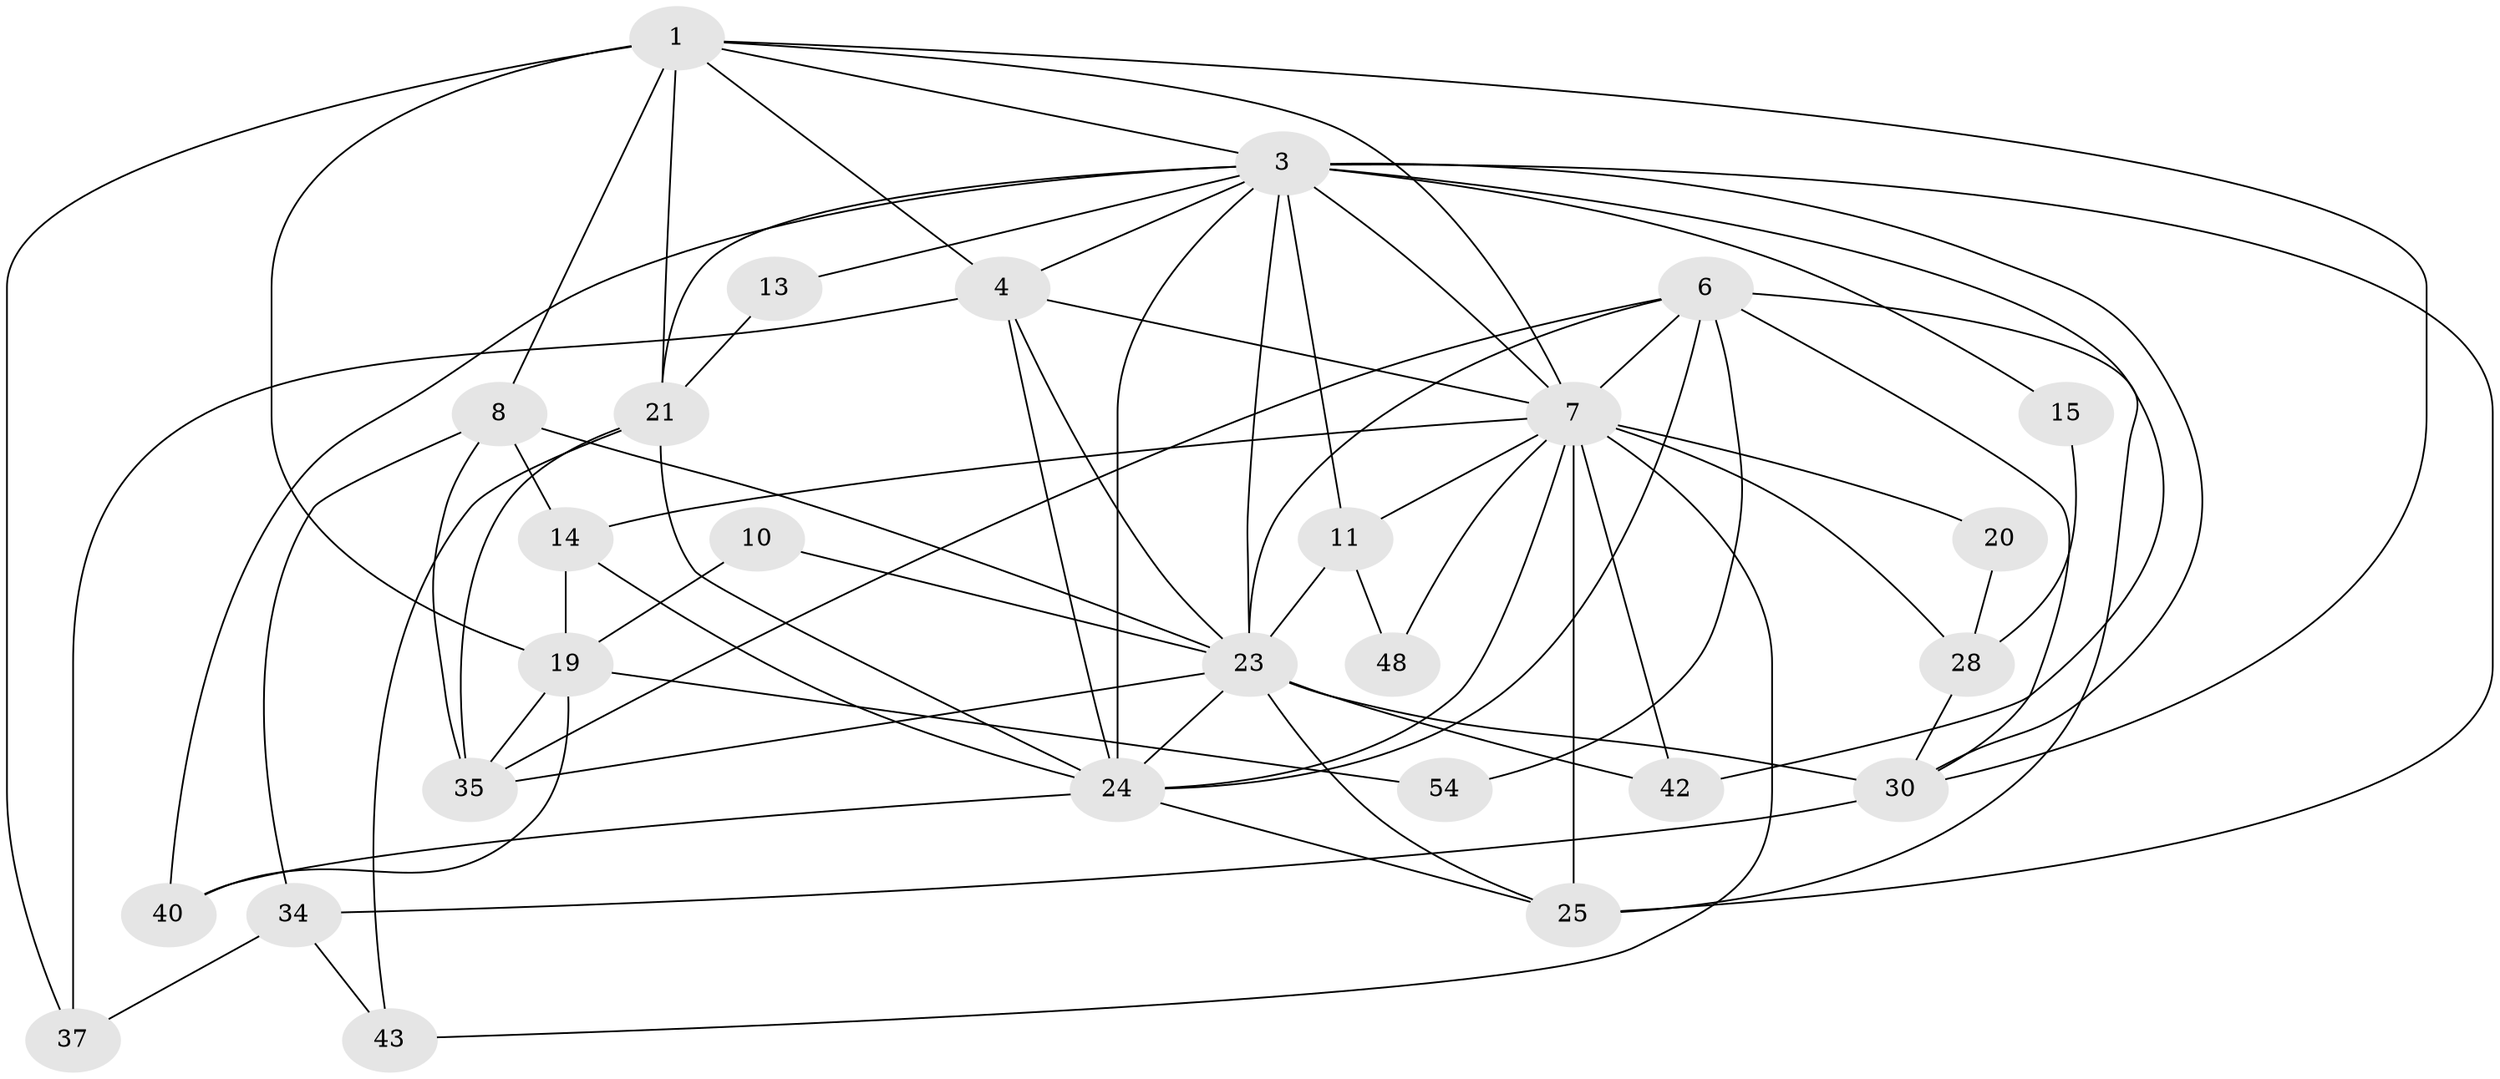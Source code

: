 // original degree distribution, {2: 0.12727272727272726, 4: 0.36363636363636365, 6: 0.07272727272727272, 5: 0.09090909090909091, 8: 0.01818181818181818, 3: 0.2727272727272727, 7: 0.03636363636363636, 10: 0.01818181818181818}
// Generated by graph-tools (version 1.1) at 2025/14/03/09/25 04:14:49]
// undirected, 27 vertices, 70 edges
graph export_dot {
graph [start="1"]
  node [color=gray90,style=filled];
  1 [super="+2"];
  3 [super="+5+9"];
  4 [super="+39"];
  6 [super="+33+16"];
  7 [super="+18+17+22"];
  8;
  10;
  11;
  13 [super="+49"];
  14;
  15;
  19 [super="+31"];
  20;
  21 [super="+51"];
  23 [super="+26+50+27"];
  24 [super="+29"];
  25 [super="+38"];
  28;
  30 [super="+52+44+47"];
  34;
  35 [super="+46"];
  37;
  40;
  42;
  43;
  48;
  54;
  1 -- 3;
  1 -- 37;
  1 -- 8;
  1 -- 19;
  1 -- 21;
  1 -- 30;
  1 -- 4;
  1 -- 7;
  3 -- 40;
  3 -- 42;
  3 -- 25;
  3 -- 4;
  3 -- 11;
  3 -- 13;
  3 -- 15;
  3 -- 24;
  3 -- 30;
  3 -- 21;
  3 -- 23;
  3 -- 7 [weight=2];
  4 -- 23;
  4 -- 24;
  4 -- 37;
  4 -- 7;
  6 -- 35;
  6 -- 23 [weight=2];
  6 -- 54;
  6 -- 25 [weight=2];
  6 -- 30;
  6 -- 24;
  6 -- 7;
  7 -- 11;
  7 -- 14;
  7 -- 24;
  7 -- 20 [weight=2];
  7 -- 48;
  7 -- 42 [weight=2];
  7 -- 25 [weight=2];
  7 -- 43;
  7 -- 28;
  8 -- 14;
  8 -- 34;
  8 -- 35;
  8 -- 23;
  10 -- 19;
  10 -- 23;
  11 -- 48;
  11 -- 23;
  13 -- 21 [weight=2];
  14 -- 24;
  14 -- 19;
  15 -- 28;
  19 -- 40;
  19 -- 54;
  19 -- 35;
  20 -- 28;
  21 -- 35;
  21 -- 43;
  21 -- 24;
  23 -- 24;
  23 -- 42;
  23 -- 25;
  23 -- 35;
  23 -- 30 [weight=3];
  24 -- 25;
  24 -- 40;
  28 -- 30;
  30 -- 34;
  34 -- 43;
  34 -- 37;
}
